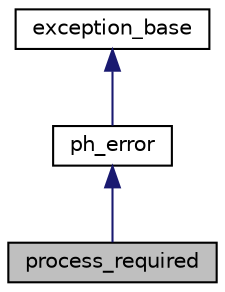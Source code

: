digraph G
{
  edge [fontname="Helvetica",fontsize="10",labelfontname="Helvetica",labelfontsize="10"];
  node [fontname="Helvetica",fontsize="10",shape=record];
  Node1 [label="process_required",height=0.2,width=0.4,color="black", fillcolor="grey75", style="filled" fontcolor="black"];
  Node2 -> Node1 [dir="back",color="midnightblue",fontsize="10",style="solid",fontname="Helvetica"];
  Node2 [label="ph_error",height=0.2,width=0.4,color="black", fillcolor="white", style="filled",URL="$structph__error.html",tooltip="struct defining the exception called when there is an error in the PH file extends exception_base..."];
  Node3 -> Node2 [dir="back",color="midnightblue",fontsize="10",style="solid",fontname="Helvetica"];
  Node3 [label="exception_base",height=0.2,width=0.4,color="black", fillcolor="white", style="filled",URL="$structexception__base.html",tooltip="struct defining the base of the exception"];
}
